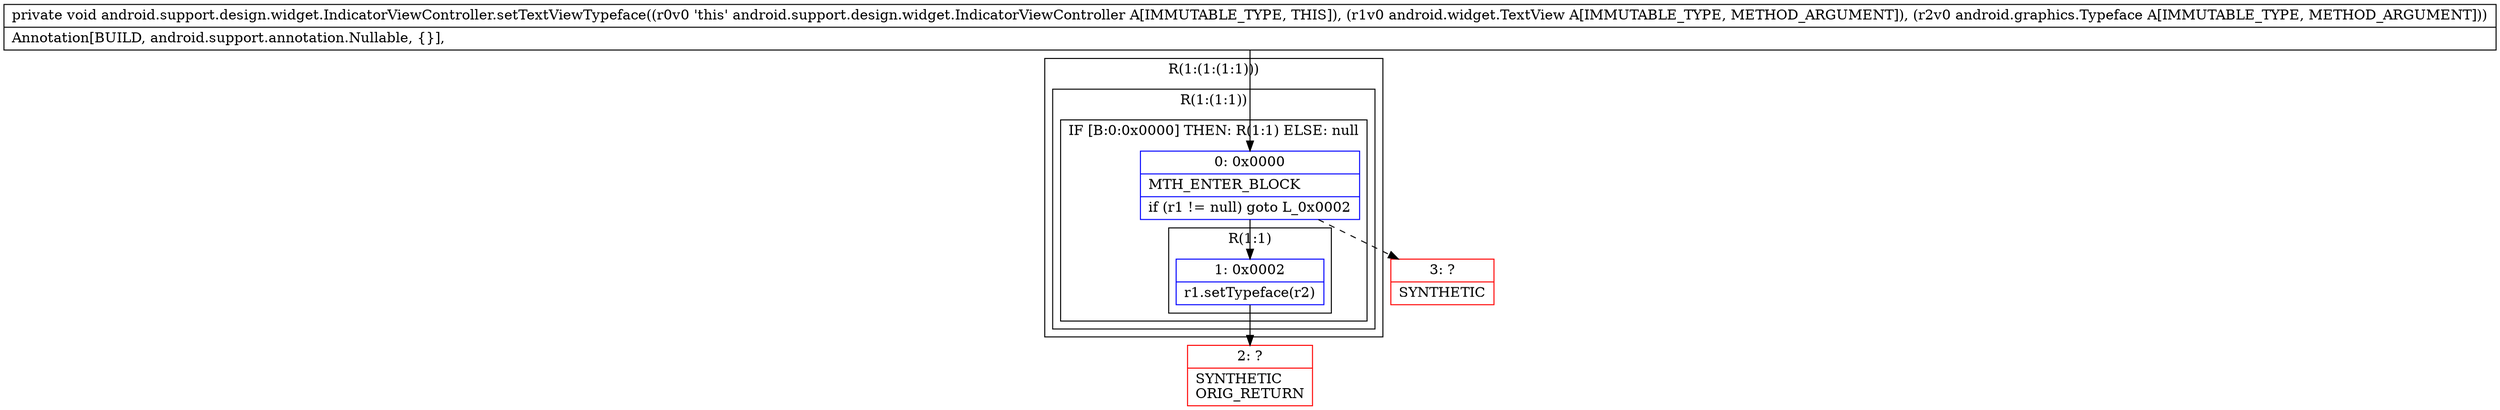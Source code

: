 digraph "CFG forandroid.support.design.widget.IndicatorViewController.setTextViewTypeface(Landroid\/widget\/TextView;Landroid\/graphics\/Typeface;)V" {
subgraph cluster_Region_1467784953 {
label = "R(1:(1:(1:1)))";
node [shape=record,color=blue];
subgraph cluster_Region_1248971286 {
label = "R(1:(1:1))";
node [shape=record,color=blue];
subgraph cluster_IfRegion_1882876723 {
label = "IF [B:0:0x0000] THEN: R(1:1) ELSE: null";
node [shape=record,color=blue];
Node_0 [shape=record,label="{0\:\ 0x0000|MTH_ENTER_BLOCK\l|if (r1 != null) goto L_0x0002\l}"];
subgraph cluster_Region_398341271 {
label = "R(1:1)";
node [shape=record,color=blue];
Node_1 [shape=record,label="{1\:\ 0x0002|r1.setTypeface(r2)\l}"];
}
}
}
}
Node_2 [shape=record,color=red,label="{2\:\ ?|SYNTHETIC\lORIG_RETURN\l}"];
Node_3 [shape=record,color=red,label="{3\:\ ?|SYNTHETIC\l}"];
MethodNode[shape=record,label="{private void android.support.design.widget.IndicatorViewController.setTextViewTypeface((r0v0 'this' android.support.design.widget.IndicatorViewController A[IMMUTABLE_TYPE, THIS]), (r1v0 android.widget.TextView A[IMMUTABLE_TYPE, METHOD_ARGUMENT]), (r2v0 android.graphics.Typeface A[IMMUTABLE_TYPE, METHOD_ARGUMENT]))  | Annotation[BUILD, android.support.annotation.Nullable, \{\}], \l}"];
MethodNode -> Node_0;
Node_0 -> Node_1;
Node_0 -> Node_3[style=dashed];
Node_1 -> Node_2;
}

